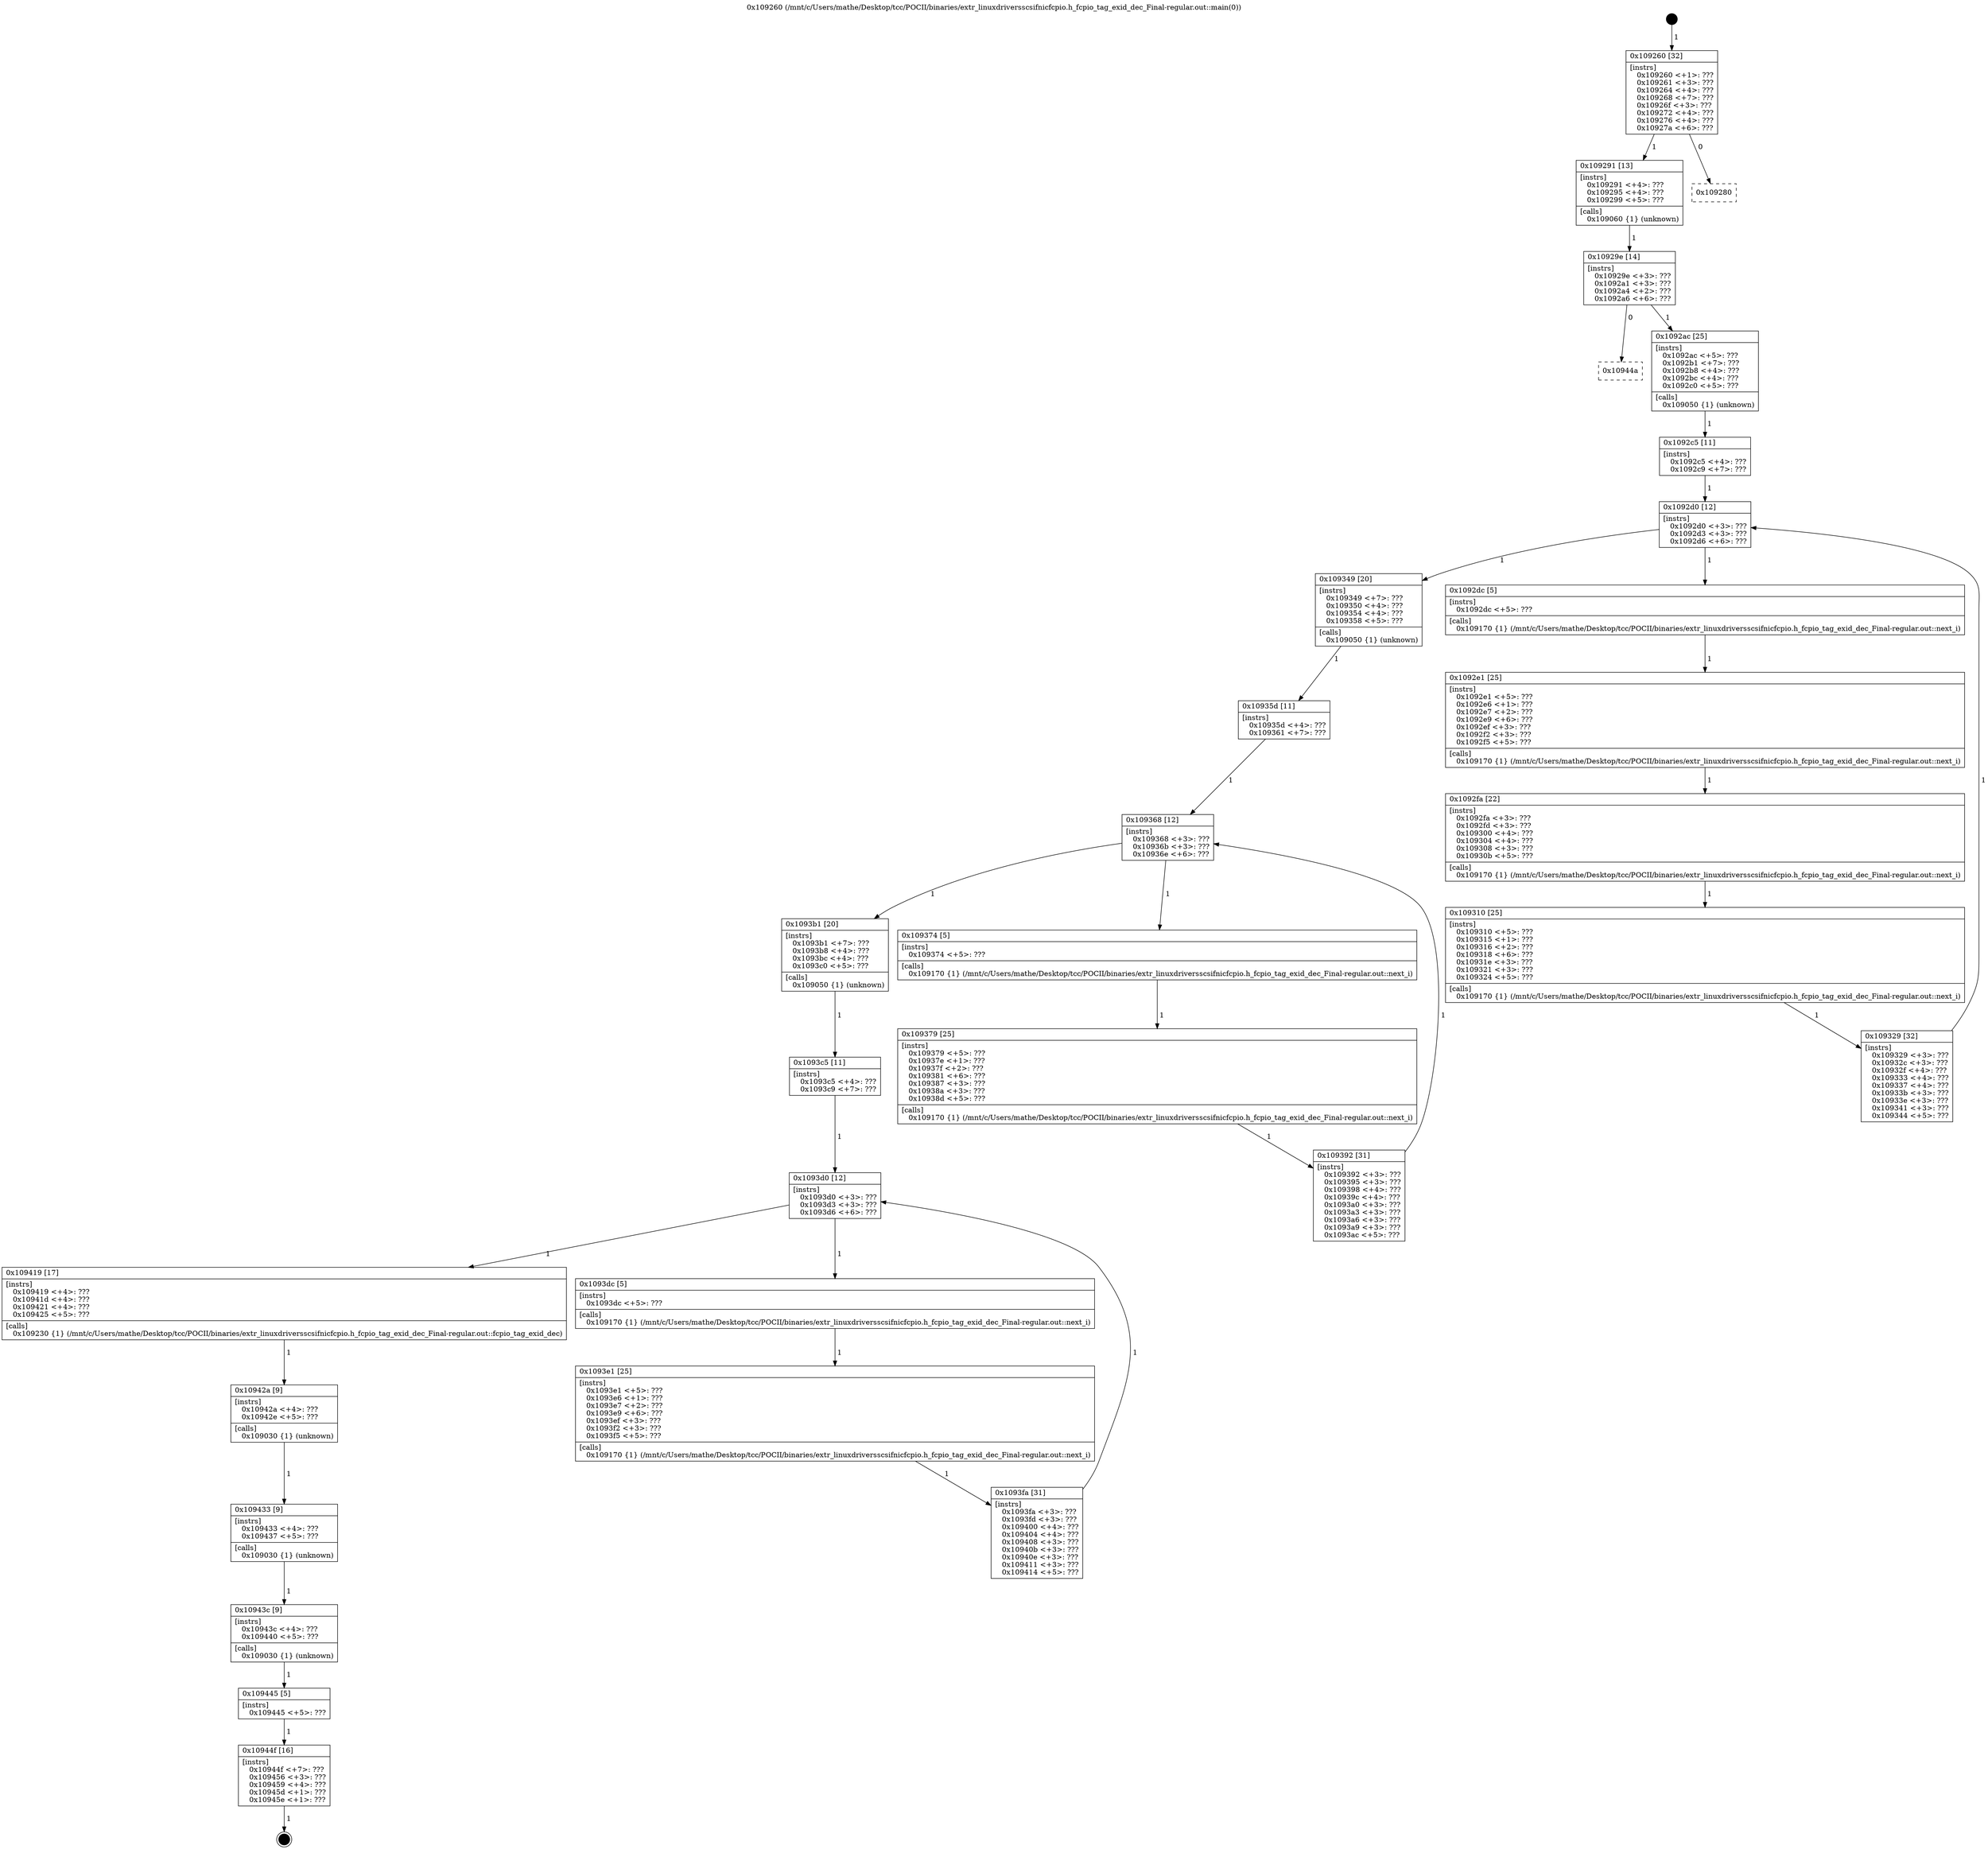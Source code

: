 digraph "0x109260" {
  label = "0x109260 (/mnt/c/Users/mathe/Desktop/tcc/POCII/binaries/extr_linuxdriversscsifnicfcpio.h_fcpio_tag_exid_dec_Final-regular.out::main(0))"
  labelloc = "t"
  node[shape=record]

  Entry [label="",width=0.3,height=0.3,shape=circle,fillcolor=black,style=filled]
  "0x109260" [label="{
     0x109260 [32]\l
     | [instrs]\l
     &nbsp;&nbsp;0x109260 \<+1\>: ???\l
     &nbsp;&nbsp;0x109261 \<+3\>: ???\l
     &nbsp;&nbsp;0x109264 \<+4\>: ???\l
     &nbsp;&nbsp;0x109268 \<+7\>: ???\l
     &nbsp;&nbsp;0x10926f \<+3\>: ???\l
     &nbsp;&nbsp;0x109272 \<+4\>: ???\l
     &nbsp;&nbsp;0x109276 \<+4\>: ???\l
     &nbsp;&nbsp;0x10927a \<+6\>: ???\l
  }"]
  "0x109291" [label="{
     0x109291 [13]\l
     | [instrs]\l
     &nbsp;&nbsp;0x109291 \<+4\>: ???\l
     &nbsp;&nbsp;0x109295 \<+4\>: ???\l
     &nbsp;&nbsp;0x109299 \<+5\>: ???\l
     | [calls]\l
     &nbsp;&nbsp;0x109060 \{1\} (unknown)\l
  }"]
  "0x109280" [label="{
     0x109280\l
  }", style=dashed]
  "0x10929e" [label="{
     0x10929e [14]\l
     | [instrs]\l
     &nbsp;&nbsp;0x10929e \<+3\>: ???\l
     &nbsp;&nbsp;0x1092a1 \<+3\>: ???\l
     &nbsp;&nbsp;0x1092a4 \<+2\>: ???\l
     &nbsp;&nbsp;0x1092a6 \<+6\>: ???\l
  }"]
  "0x10944a" [label="{
     0x10944a\l
  }", style=dashed]
  "0x1092ac" [label="{
     0x1092ac [25]\l
     | [instrs]\l
     &nbsp;&nbsp;0x1092ac \<+5\>: ???\l
     &nbsp;&nbsp;0x1092b1 \<+7\>: ???\l
     &nbsp;&nbsp;0x1092b8 \<+4\>: ???\l
     &nbsp;&nbsp;0x1092bc \<+4\>: ???\l
     &nbsp;&nbsp;0x1092c0 \<+5\>: ???\l
     | [calls]\l
     &nbsp;&nbsp;0x109050 \{1\} (unknown)\l
  }"]
  Exit [label="",width=0.3,height=0.3,shape=circle,fillcolor=black,style=filled,peripheries=2]
  "0x1092d0" [label="{
     0x1092d0 [12]\l
     | [instrs]\l
     &nbsp;&nbsp;0x1092d0 \<+3\>: ???\l
     &nbsp;&nbsp;0x1092d3 \<+3\>: ???\l
     &nbsp;&nbsp;0x1092d6 \<+6\>: ???\l
  }"]
  "0x109349" [label="{
     0x109349 [20]\l
     | [instrs]\l
     &nbsp;&nbsp;0x109349 \<+7\>: ???\l
     &nbsp;&nbsp;0x109350 \<+4\>: ???\l
     &nbsp;&nbsp;0x109354 \<+4\>: ???\l
     &nbsp;&nbsp;0x109358 \<+5\>: ???\l
     | [calls]\l
     &nbsp;&nbsp;0x109050 \{1\} (unknown)\l
  }"]
  "0x1092dc" [label="{
     0x1092dc [5]\l
     | [instrs]\l
     &nbsp;&nbsp;0x1092dc \<+5\>: ???\l
     | [calls]\l
     &nbsp;&nbsp;0x109170 \{1\} (/mnt/c/Users/mathe/Desktop/tcc/POCII/binaries/extr_linuxdriversscsifnicfcpio.h_fcpio_tag_exid_dec_Final-regular.out::next_i)\l
  }"]
  "0x1092e1" [label="{
     0x1092e1 [25]\l
     | [instrs]\l
     &nbsp;&nbsp;0x1092e1 \<+5\>: ???\l
     &nbsp;&nbsp;0x1092e6 \<+1\>: ???\l
     &nbsp;&nbsp;0x1092e7 \<+2\>: ???\l
     &nbsp;&nbsp;0x1092e9 \<+6\>: ???\l
     &nbsp;&nbsp;0x1092ef \<+3\>: ???\l
     &nbsp;&nbsp;0x1092f2 \<+3\>: ???\l
     &nbsp;&nbsp;0x1092f5 \<+5\>: ???\l
     | [calls]\l
     &nbsp;&nbsp;0x109170 \{1\} (/mnt/c/Users/mathe/Desktop/tcc/POCII/binaries/extr_linuxdriversscsifnicfcpio.h_fcpio_tag_exid_dec_Final-regular.out::next_i)\l
  }"]
  "0x1092fa" [label="{
     0x1092fa [22]\l
     | [instrs]\l
     &nbsp;&nbsp;0x1092fa \<+3\>: ???\l
     &nbsp;&nbsp;0x1092fd \<+3\>: ???\l
     &nbsp;&nbsp;0x109300 \<+4\>: ???\l
     &nbsp;&nbsp;0x109304 \<+4\>: ???\l
     &nbsp;&nbsp;0x109308 \<+3\>: ???\l
     &nbsp;&nbsp;0x10930b \<+5\>: ???\l
     | [calls]\l
     &nbsp;&nbsp;0x109170 \{1\} (/mnt/c/Users/mathe/Desktop/tcc/POCII/binaries/extr_linuxdriversscsifnicfcpio.h_fcpio_tag_exid_dec_Final-regular.out::next_i)\l
  }"]
  "0x109310" [label="{
     0x109310 [25]\l
     | [instrs]\l
     &nbsp;&nbsp;0x109310 \<+5\>: ???\l
     &nbsp;&nbsp;0x109315 \<+1\>: ???\l
     &nbsp;&nbsp;0x109316 \<+2\>: ???\l
     &nbsp;&nbsp;0x109318 \<+6\>: ???\l
     &nbsp;&nbsp;0x10931e \<+3\>: ???\l
     &nbsp;&nbsp;0x109321 \<+3\>: ???\l
     &nbsp;&nbsp;0x109324 \<+5\>: ???\l
     | [calls]\l
     &nbsp;&nbsp;0x109170 \{1\} (/mnt/c/Users/mathe/Desktop/tcc/POCII/binaries/extr_linuxdriversscsifnicfcpio.h_fcpio_tag_exid_dec_Final-regular.out::next_i)\l
  }"]
  "0x109329" [label="{
     0x109329 [32]\l
     | [instrs]\l
     &nbsp;&nbsp;0x109329 \<+3\>: ???\l
     &nbsp;&nbsp;0x10932c \<+3\>: ???\l
     &nbsp;&nbsp;0x10932f \<+4\>: ???\l
     &nbsp;&nbsp;0x109333 \<+4\>: ???\l
     &nbsp;&nbsp;0x109337 \<+4\>: ???\l
     &nbsp;&nbsp;0x10933b \<+3\>: ???\l
     &nbsp;&nbsp;0x10933e \<+3\>: ???\l
     &nbsp;&nbsp;0x109341 \<+3\>: ???\l
     &nbsp;&nbsp;0x109344 \<+5\>: ???\l
  }"]
  "0x1092c5" [label="{
     0x1092c5 [11]\l
     | [instrs]\l
     &nbsp;&nbsp;0x1092c5 \<+4\>: ???\l
     &nbsp;&nbsp;0x1092c9 \<+7\>: ???\l
  }"]
  "0x109368" [label="{
     0x109368 [12]\l
     | [instrs]\l
     &nbsp;&nbsp;0x109368 \<+3\>: ???\l
     &nbsp;&nbsp;0x10936b \<+3\>: ???\l
     &nbsp;&nbsp;0x10936e \<+6\>: ???\l
  }"]
  "0x1093b1" [label="{
     0x1093b1 [20]\l
     | [instrs]\l
     &nbsp;&nbsp;0x1093b1 \<+7\>: ???\l
     &nbsp;&nbsp;0x1093b8 \<+4\>: ???\l
     &nbsp;&nbsp;0x1093bc \<+4\>: ???\l
     &nbsp;&nbsp;0x1093c0 \<+5\>: ???\l
     | [calls]\l
     &nbsp;&nbsp;0x109050 \{1\} (unknown)\l
  }"]
  "0x109374" [label="{
     0x109374 [5]\l
     | [instrs]\l
     &nbsp;&nbsp;0x109374 \<+5\>: ???\l
     | [calls]\l
     &nbsp;&nbsp;0x109170 \{1\} (/mnt/c/Users/mathe/Desktop/tcc/POCII/binaries/extr_linuxdriversscsifnicfcpio.h_fcpio_tag_exid_dec_Final-regular.out::next_i)\l
  }"]
  "0x109379" [label="{
     0x109379 [25]\l
     | [instrs]\l
     &nbsp;&nbsp;0x109379 \<+5\>: ???\l
     &nbsp;&nbsp;0x10937e \<+1\>: ???\l
     &nbsp;&nbsp;0x10937f \<+2\>: ???\l
     &nbsp;&nbsp;0x109381 \<+6\>: ???\l
     &nbsp;&nbsp;0x109387 \<+3\>: ???\l
     &nbsp;&nbsp;0x10938a \<+3\>: ???\l
     &nbsp;&nbsp;0x10938d \<+5\>: ???\l
     | [calls]\l
     &nbsp;&nbsp;0x109170 \{1\} (/mnt/c/Users/mathe/Desktop/tcc/POCII/binaries/extr_linuxdriversscsifnicfcpio.h_fcpio_tag_exid_dec_Final-regular.out::next_i)\l
  }"]
  "0x109392" [label="{
     0x109392 [31]\l
     | [instrs]\l
     &nbsp;&nbsp;0x109392 \<+3\>: ???\l
     &nbsp;&nbsp;0x109395 \<+3\>: ???\l
     &nbsp;&nbsp;0x109398 \<+4\>: ???\l
     &nbsp;&nbsp;0x10939c \<+4\>: ???\l
     &nbsp;&nbsp;0x1093a0 \<+3\>: ???\l
     &nbsp;&nbsp;0x1093a3 \<+3\>: ???\l
     &nbsp;&nbsp;0x1093a6 \<+3\>: ???\l
     &nbsp;&nbsp;0x1093a9 \<+3\>: ???\l
     &nbsp;&nbsp;0x1093ac \<+5\>: ???\l
  }"]
  "0x10935d" [label="{
     0x10935d [11]\l
     | [instrs]\l
     &nbsp;&nbsp;0x10935d \<+4\>: ???\l
     &nbsp;&nbsp;0x109361 \<+7\>: ???\l
  }"]
  "0x1093d0" [label="{
     0x1093d0 [12]\l
     | [instrs]\l
     &nbsp;&nbsp;0x1093d0 \<+3\>: ???\l
     &nbsp;&nbsp;0x1093d3 \<+3\>: ???\l
     &nbsp;&nbsp;0x1093d6 \<+6\>: ???\l
  }"]
  "0x109419" [label="{
     0x109419 [17]\l
     | [instrs]\l
     &nbsp;&nbsp;0x109419 \<+4\>: ???\l
     &nbsp;&nbsp;0x10941d \<+4\>: ???\l
     &nbsp;&nbsp;0x109421 \<+4\>: ???\l
     &nbsp;&nbsp;0x109425 \<+5\>: ???\l
     | [calls]\l
     &nbsp;&nbsp;0x109230 \{1\} (/mnt/c/Users/mathe/Desktop/tcc/POCII/binaries/extr_linuxdriversscsifnicfcpio.h_fcpio_tag_exid_dec_Final-regular.out::fcpio_tag_exid_dec)\l
  }"]
  "0x1093dc" [label="{
     0x1093dc [5]\l
     | [instrs]\l
     &nbsp;&nbsp;0x1093dc \<+5\>: ???\l
     | [calls]\l
     &nbsp;&nbsp;0x109170 \{1\} (/mnt/c/Users/mathe/Desktop/tcc/POCII/binaries/extr_linuxdriversscsifnicfcpio.h_fcpio_tag_exid_dec_Final-regular.out::next_i)\l
  }"]
  "0x1093e1" [label="{
     0x1093e1 [25]\l
     | [instrs]\l
     &nbsp;&nbsp;0x1093e1 \<+5\>: ???\l
     &nbsp;&nbsp;0x1093e6 \<+1\>: ???\l
     &nbsp;&nbsp;0x1093e7 \<+2\>: ???\l
     &nbsp;&nbsp;0x1093e9 \<+6\>: ???\l
     &nbsp;&nbsp;0x1093ef \<+3\>: ???\l
     &nbsp;&nbsp;0x1093f2 \<+3\>: ???\l
     &nbsp;&nbsp;0x1093f5 \<+5\>: ???\l
     | [calls]\l
     &nbsp;&nbsp;0x109170 \{1\} (/mnt/c/Users/mathe/Desktop/tcc/POCII/binaries/extr_linuxdriversscsifnicfcpio.h_fcpio_tag_exid_dec_Final-regular.out::next_i)\l
  }"]
  "0x1093fa" [label="{
     0x1093fa [31]\l
     | [instrs]\l
     &nbsp;&nbsp;0x1093fa \<+3\>: ???\l
     &nbsp;&nbsp;0x1093fd \<+3\>: ???\l
     &nbsp;&nbsp;0x109400 \<+4\>: ???\l
     &nbsp;&nbsp;0x109404 \<+4\>: ???\l
     &nbsp;&nbsp;0x109408 \<+3\>: ???\l
     &nbsp;&nbsp;0x10940b \<+3\>: ???\l
     &nbsp;&nbsp;0x10940e \<+3\>: ???\l
     &nbsp;&nbsp;0x109411 \<+3\>: ???\l
     &nbsp;&nbsp;0x109414 \<+5\>: ???\l
  }"]
  "0x1093c5" [label="{
     0x1093c5 [11]\l
     | [instrs]\l
     &nbsp;&nbsp;0x1093c5 \<+4\>: ???\l
     &nbsp;&nbsp;0x1093c9 \<+7\>: ???\l
  }"]
  "0x10942a" [label="{
     0x10942a [9]\l
     | [instrs]\l
     &nbsp;&nbsp;0x10942a \<+4\>: ???\l
     &nbsp;&nbsp;0x10942e \<+5\>: ???\l
     | [calls]\l
     &nbsp;&nbsp;0x109030 \{1\} (unknown)\l
  }"]
  "0x109433" [label="{
     0x109433 [9]\l
     | [instrs]\l
     &nbsp;&nbsp;0x109433 \<+4\>: ???\l
     &nbsp;&nbsp;0x109437 \<+5\>: ???\l
     | [calls]\l
     &nbsp;&nbsp;0x109030 \{1\} (unknown)\l
  }"]
  "0x10943c" [label="{
     0x10943c [9]\l
     | [instrs]\l
     &nbsp;&nbsp;0x10943c \<+4\>: ???\l
     &nbsp;&nbsp;0x109440 \<+5\>: ???\l
     | [calls]\l
     &nbsp;&nbsp;0x109030 \{1\} (unknown)\l
  }"]
  "0x109445" [label="{
     0x109445 [5]\l
     | [instrs]\l
     &nbsp;&nbsp;0x109445 \<+5\>: ???\l
  }"]
  "0x10944f" [label="{
     0x10944f [16]\l
     | [instrs]\l
     &nbsp;&nbsp;0x10944f \<+7\>: ???\l
     &nbsp;&nbsp;0x109456 \<+3\>: ???\l
     &nbsp;&nbsp;0x109459 \<+4\>: ???\l
     &nbsp;&nbsp;0x10945d \<+1\>: ???\l
     &nbsp;&nbsp;0x10945e \<+1\>: ???\l
  }"]
  Entry -> "0x109260" [label=" 1"]
  "0x109260" -> "0x109291" [label=" 1"]
  "0x109260" -> "0x109280" [label=" 0"]
  "0x109291" -> "0x10929e" [label=" 1"]
  "0x10929e" -> "0x10944a" [label=" 0"]
  "0x10929e" -> "0x1092ac" [label=" 1"]
  "0x10944f" -> Exit [label=" 1"]
  "0x1092ac" -> "0x1092c5" [label=" 1"]
  "0x1092d0" -> "0x109349" [label=" 1"]
  "0x1092d0" -> "0x1092dc" [label=" 1"]
  "0x1092dc" -> "0x1092e1" [label=" 1"]
  "0x1092e1" -> "0x1092fa" [label=" 1"]
  "0x1092fa" -> "0x109310" [label=" 1"]
  "0x109310" -> "0x109329" [label=" 1"]
  "0x1092c5" -> "0x1092d0" [label=" 1"]
  "0x109329" -> "0x1092d0" [label=" 1"]
  "0x109349" -> "0x10935d" [label=" 1"]
  "0x109368" -> "0x1093b1" [label=" 1"]
  "0x109368" -> "0x109374" [label=" 1"]
  "0x109374" -> "0x109379" [label=" 1"]
  "0x109379" -> "0x109392" [label=" 1"]
  "0x10935d" -> "0x109368" [label=" 1"]
  "0x109392" -> "0x109368" [label=" 1"]
  "0x1093b1" -> "0x1093c5" [label=" 1"]
  "0x1093d0" -> "0x109419" [label=" 1"]
  "0x1093d0" -> "0x1093dc" [label=" 1"]
  "0x1093dc" -> "0x1093e1" [label=" 1"]
  "0x1093e1" -> "0x1093fa" [label=" 1"]
  "0x1093c5" -> "0x1093d0" [label=" 1"]
  "0x1093fa" -> "0x1093d0" [label=" 1"]
  "0x109419" -> "0x10942a" [label=" 1"]
  "0x10942a" -> "0x109433" [label=" 1"]
  "0x109433" -> "0x10943c" [label=" 1"]
  "0x10943c" -> "0x109445" [label=" 1"]
  "0x109445" -> "0x10944f" [label=" 1"]
}
